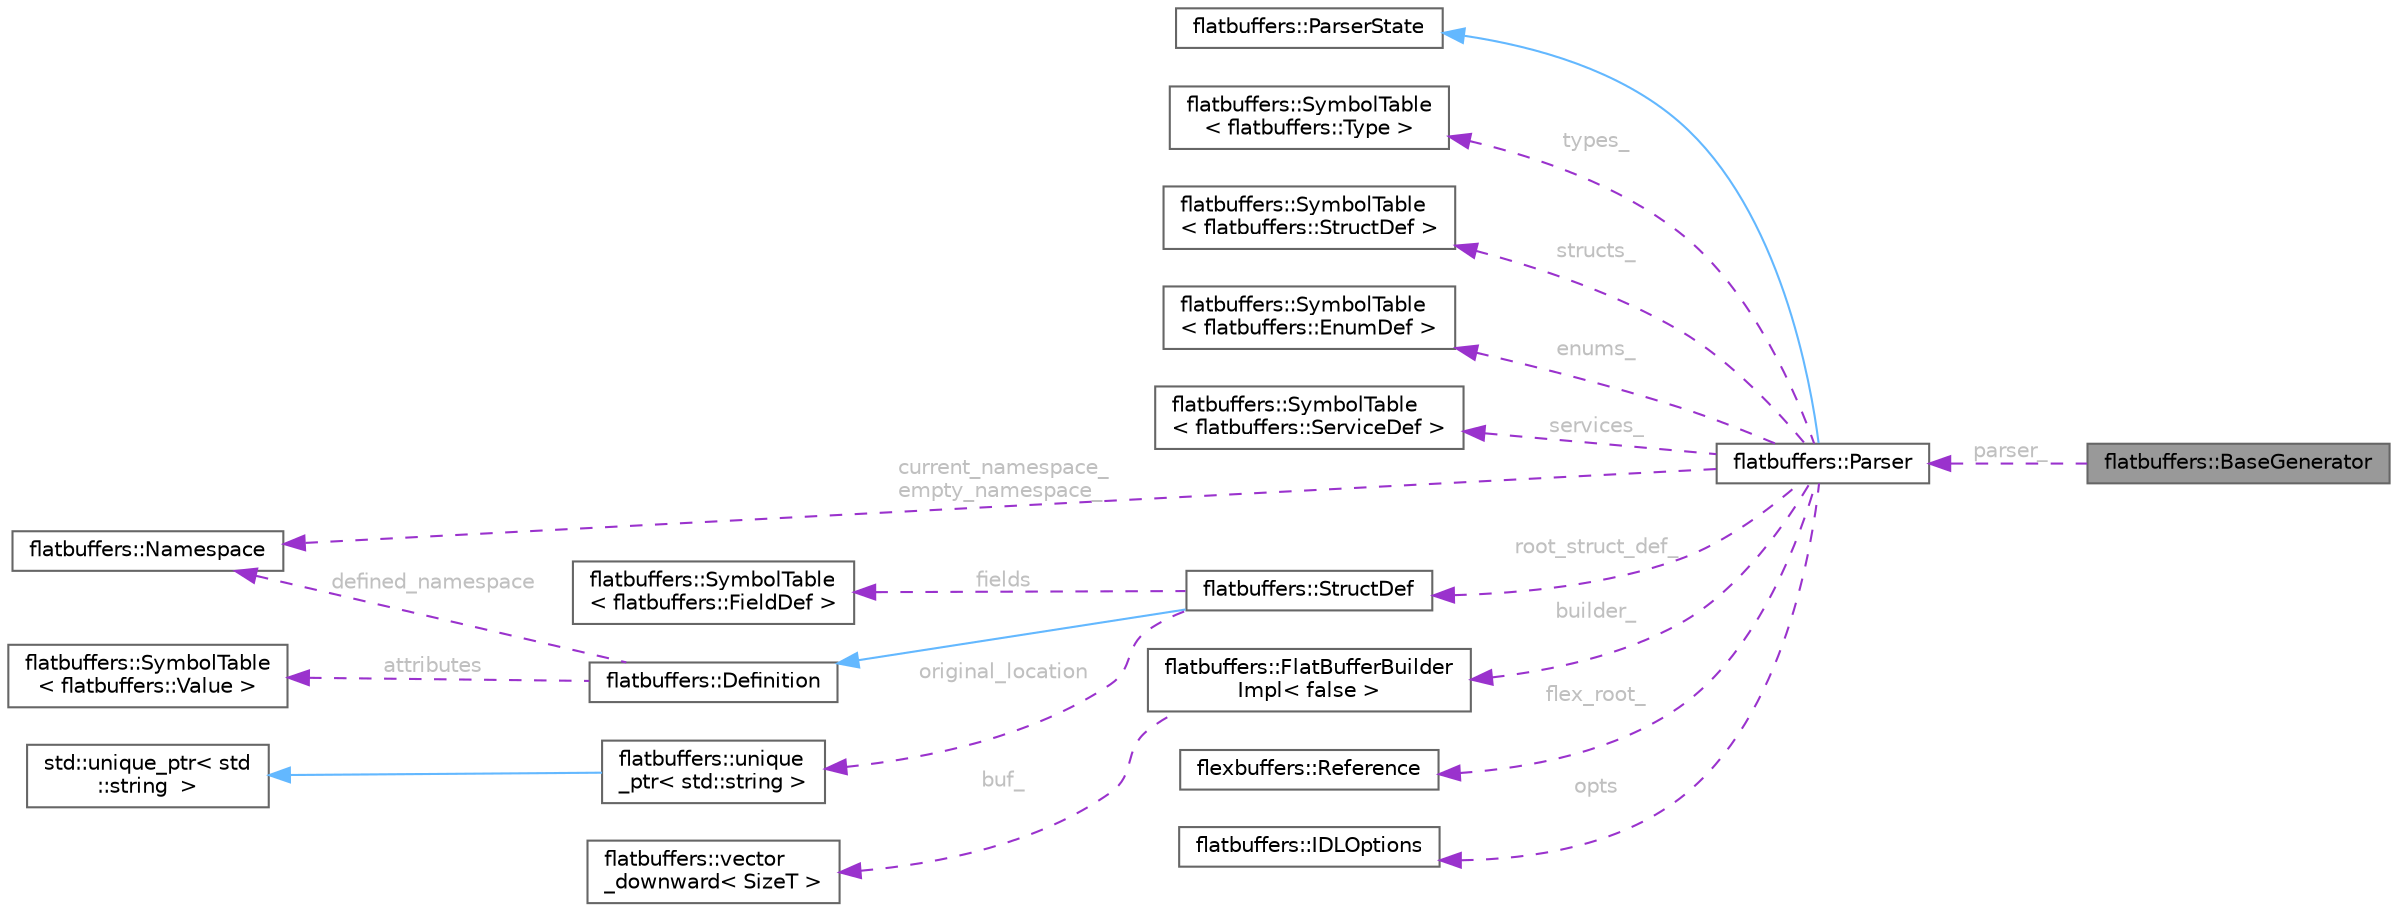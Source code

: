 digraph "flatbuffers::BaseGenerator"
{
 // LATEX_PDF_SIZE
  bgcolor="transparent";
  edge [fontname=Helvetica,fontsize=10,labelfontname=Helvetica,labelfontsize=10];
  node [fontname=Helvetica,fontsize=10,shape=box,height=0.2,width=0.4];
  rankdir="LR";
  Node1 [id="Node000001",label="flatbuffers::BaseGenerator",height=0.2,width=0.4,color="gray40", fillcolor="grey60", style="filled", fontcolor="black",tooltip=" "];
  Node2 -> Node1 [id="edge19_Node000001_Node000002",dir="back",color="darkorchid3",style="dashed",tooltip=" ",label=" parser_",fontcolor="grey" ];
  Node2 [id="Node000002",label="flatbuffers::Parser",height=0.2,width=0.4,color="gray40", fillcolor="white", style="filled",URL="$classflatbuffers_1_1Parser.html",tooltip=" "];
  Node3 -> Node2 [id="edge20_Node000002_Node000003",dir="back",color="steelblue1",style="solid",tooltip=" "];
  Node3 [id="Node000003",label="flatbuffers::ParserState",height=0.2,width=0.4,color="gray40", fillcolor="white", style="filled",URL="$structflatbuffers_1_1ParserState.html",tooltip=" "];
  Node4 -> Node2 [id="edge21_Node000002_Node000004",dir="back",color="darkorchid3",style="dashed",tooltip=" ",label=" types_",fontcolor="grey" ];
  Node4 [id="Node000004",label="flatbuffers::SymbolTable\l\< flatbuffers::Type \>",height=0.2,width=0.4,color="gray40", fillcolor="white", style="filled",URL="$classflatbuffers_1_1SymbolTable.html",tooltip=" "];
  Node5 -> Node2 [id="edge22_Node000002_Node000005",dir="back",color="darkorchid3",style="dashed",tooltip=" ",label=" structs_",fontcolor="grey" ];
  Node5 [id="Node000005",label="flatbuffers::SymbolTable\l\< flatbuffers::StructDef \>",height=0.2,width=0.4,color="gray40", fillcolor="white", style="filled",URL="$classflatbuffers_1_1SymbolTable.html",tooltip=" "];
  Node6 -> Node2 [id="edge23_Node000002_Node000006",dir="back",color="darkorchid3",style="dashed",tooltip=" ",label=" enums_",fontcolor="grey" ];
  Node6 [id="Node000006",label="flatbuffers::SymbolTable\l\< flatbuffers::EnumDef \>",height=0.2,width=0.4,color="gray40", fillcolor="white", style="filled",URL="$classflatbuffers_1_1SymbolTable.html",tooltip=" "];
  Node7 -> Node2 [id="edge24_Node000002_Node000007",dir="back",color="darkorchid3",style="dashed",tooltip=" ",label=" services_",fontcolor="grey" ];
  Node7 [id="Node000007",label="flatbuffers::SymbolTable\l\< flatbuffers::ServiceDef \>",height=0.2,width=0.4,color="gray40", fillcolor="white", style="filled",URL="$classflatbuffers_1_1SymbolTable.html",tooltip=" "];
  Node8 -> Node2 [id="edge25_Node000002_Node000008",dir="back",color="darkorchid3",style="dashed",tooltip=" ",label=" current_namespace_\nempty_namespace_",fontcolor="grey" ];
  Node8 [id="Node000008",label="flatbuffers::Namespace",height=0.2,width=0.4,color="gray40", fillcolor="white", style="filled",URL="$structflatbuffers_1_1Namespace.html",tooltip=" "];
  Node9 -> Node2 [id="edge26_Node000002_Node000009",dir="back",color="darkorchid3",style="dashed",tooltip=" ",label=" builder_",fontcolor="grey" ];
  Node9 [id="Node000009",label="flatbuffers::FlatBufferBuilder\lImpl\< false \>",height=0.2,width=0.4,color="gray40", fillcolor="white", style="filled",URL="$classflatbuffers_1_1FlatBufferBuilderImpl.html",tooltip=" "];
  Node10 -> Node9 [id="edge27_Node000009_Node000010",dir="back",color="darkorchid3",style="dashed",tooltip=" ",label=" buf_",fontcolor="grey" ];
  Node10 [id="Node000010",label="flatbuffers::vector\l_downward\< SizeT \>",height=0.2,width=0.4,color="gray40", fillcolor="white", style="filled",URL="$classflatbuffers_1_1vector__downward.html",tooltip=" "];
  Node11 -> Node2 [id="edge28_Node000002_Node000011",dir="back",color="darkorchid3",style="dashed",tooltip=" ",label=" flex_root_",fontcolor="grey" ];
  Node11 [id="Node000011",label="flexbuffers::Reference",height=0.2,width=0.4,color="gray40", fillcolor="white", style="filled",URL="$classflexbuffers_1_1Reference.html",tooltip=" "];
  Node12 -> Node2 [id="edge29_Node000002_Node000012",dir="back",color="darkorchid3",style="dashed",tooltip=" ",label=" root_struct_def_",fontcolor="grey" ];
  Node12 [id="Node000012",label="flatbuffers::StructDef",height=0.2,width=0.4,color="gray40", fillcolor="white", style="filled",URL="$structflatbuffers_1_1StructDef.html",tooltip=" "];
  Node13 -> Node12 [id="edge30_Node000012_Node000013",dir="back",color="steelblue1",style="solid",tooltip=" "];
  Node13 [id="Node000013",label="flatbuffers::Definition",height=0.2,width=0.4,color="gray40", fillcolor="white", style="filled",URL="$structflatbuffers_1_1Definition.html",tooltip=" "];
  Node14 -> Node13 [id="edge31_Node000013_Node000014",dir="back",color="darkorchid3",style="dashed",tooltip=" ",label=" attributes",fontcolor="grey" ];
  Node14 [id="Node000014",label="flatbuffers::SymbolTable\l\< flatbuffers::Value \>",height=0.2,width=0.4,color="gray40", fillcolor="white", style="filled",URL="$classflatbuffers_1_1SymbolTable.html",tooltip=" "];
  Node8 -> Node13 [id="edge32_Node000013_Node000008",dir="back",color="darkorchid3",style="dashed",tooltip=" ",label=" defined_namespace",fontcolor="grey" ];
  Node15 -> Node12 [id="edge33_Node000012_Node000015",dir="back",color="darkorchid3",style="dashed",tooltip=" ",label=" fields",fontcolor="grey" ];
  Node15 [id="Node000015",label="flatbuffers::SymbolTable\l\< flatbuffers::FieldDef \>",height=0.2,width=0.4,color="gray40", fillcolor="white", style="filled",URL="$classflatbuffers_1_1SymbolTable.html",tooltip=" "];
  Node16 -> Node12 [id="edge34_Node000012_Node000016",dir="back",color="darkorchid3",style="dashed",tooltip=" ",label=" original_location",fontcolor="grey" ];
  Node16 [id="Node000016",label="flatbuffers::unique\l_ptr\< std::string \>",height=0.2,width=0.4,color="gray40", fillcolor="white", style="filled",URL="$classflatbuffers_1_1unique__ptr.html",tooltip=" "];
  Node17 -> Node16 [id="edge35_Node000016_Node000017",dir="back",color="steelblue1",style="solid",tooltip=" "];
  Node17 [id="Node000017",label="std::unique_ptr\< std\l::string  \>",height=0.2,width=0.4,color="gray40", fillcolor="white", style="filled",tooltip=" "];
  Node18 -> Node2 [id="edge36_Node000002_Node000018",dir="back",color="darkorchid3",style="dashed",tooltip=" ",label=" opts",fontcolor="grey" ];
  Node18 [id="Node000018",label="flatbuffers::IDLOptions",height=0.2,width=0.4,color="gray40", fillcolor="white", style="filled",URL="$structflatbuffers_1_1IDLOptions.html",tooltip=" "];
}
